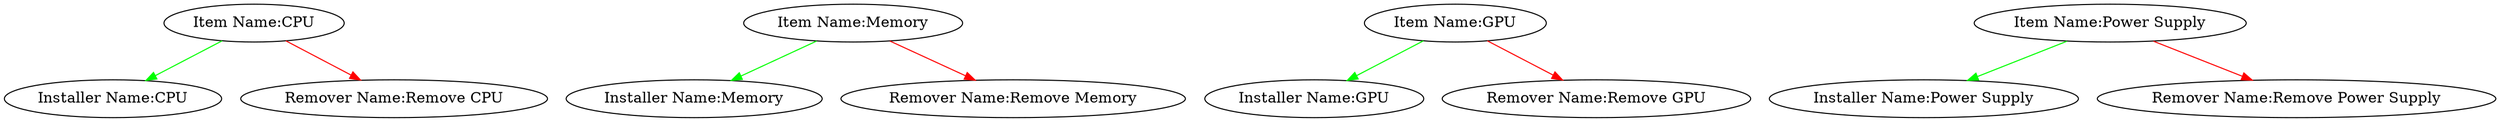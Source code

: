 Digraph tas {
"Item Name:CPU" ->"Installer Name:CPU"[color=green];
"Item Name:CPU" ->"Remover Name:Remove CPU"[color=red];
"Item Name:Memory" ->"Installer Name:Memory"[color=green];
"Item Name:Memory" ->"Remover Name:Remove Memory"[color=red];
"Item Name:GPU" ->"Installer Name:GPU"[color=green];
"Item Name:GPU" ->"Remover Name:Remove GPU"[color=red];
"Item Name:Power Supply" ->"Installer Name:Power Supply"[color=green];
"Item Name:Power Supply" ->"Remover Name:Remove Power Supply"[color=red];
}

